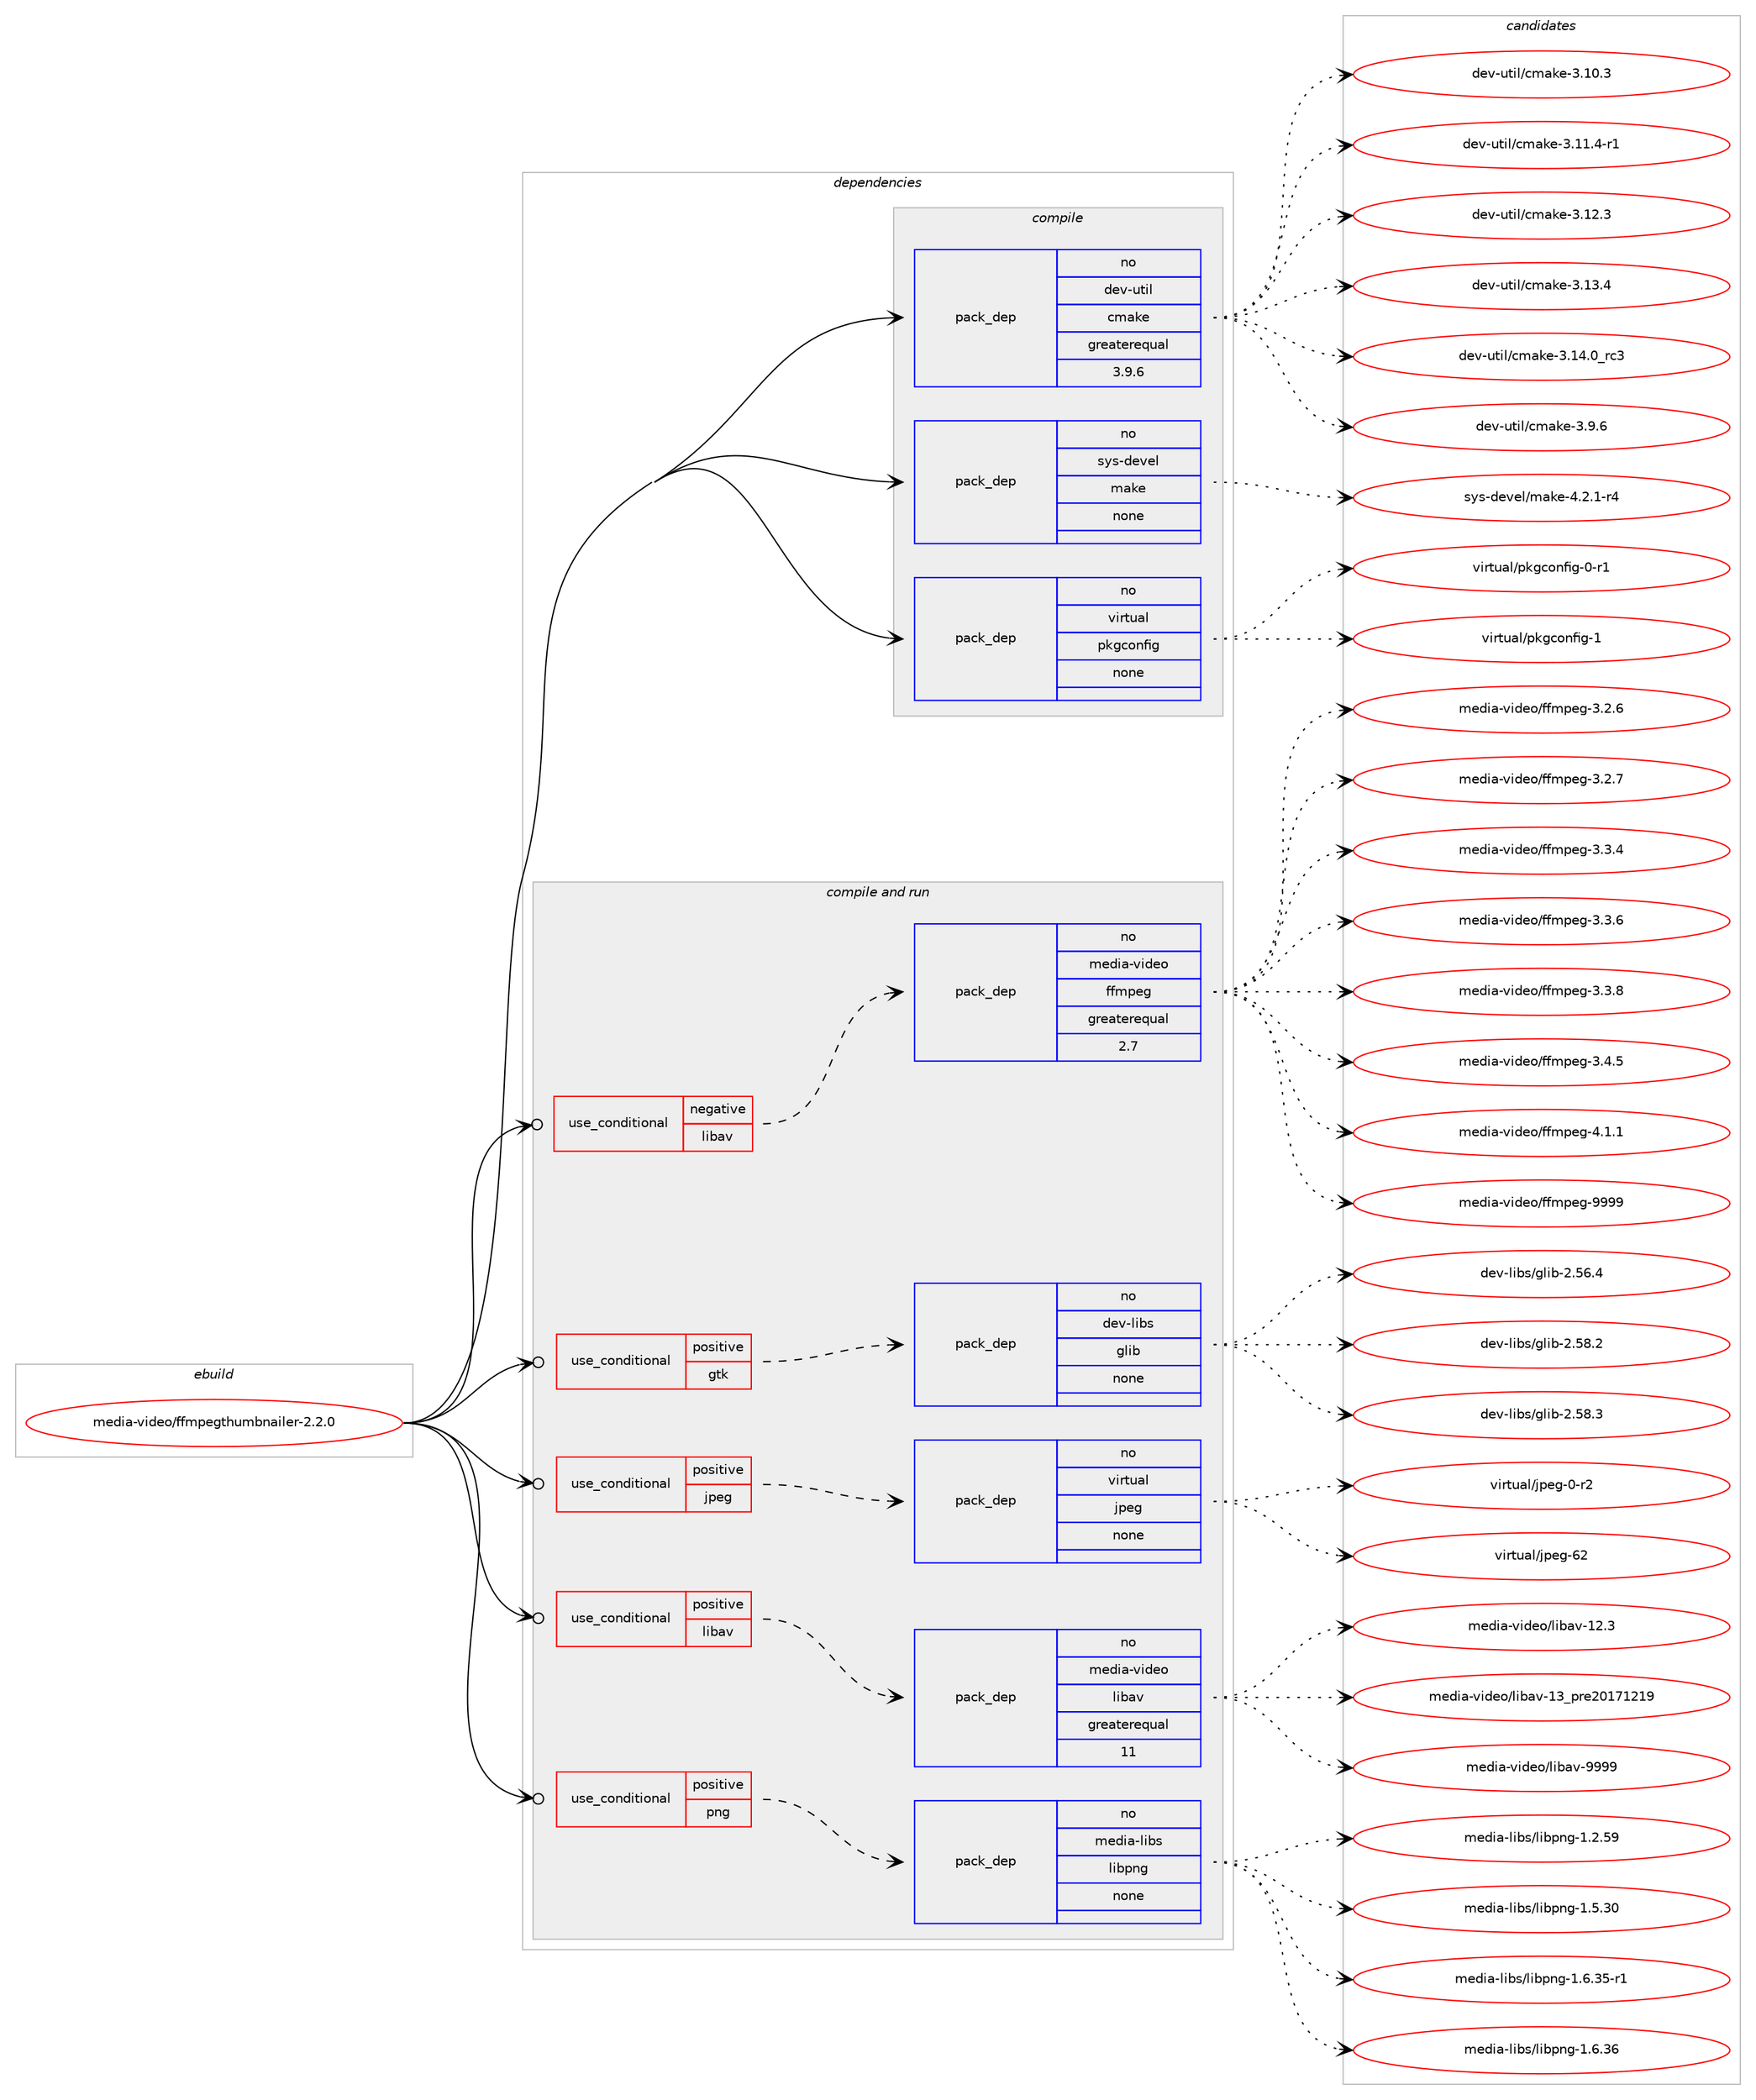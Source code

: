 digraph prolog {

# *************
# Graph options
# *************

newrank=true;
concentrate=true;
compound=true;
graph [rankdir=LR,fontname=Helvetica,fontsize=10,ranksep=1.5];#, ranksep=2.5, nodesep=0.2];
edge  [arrowhead=vee];
node  [fontname=Helvetica,fontsize=10];

# **********
# The ebuild
# **********

subgraph cluster_leftcol {
color=gray;
rank=same;
label=<<i>ebuild</i>>;
id [label="media-video/ffmpegthumbnailer-2.2.0", color=red, width=4, href="../media-video/ffmpegthumbnailer-2.2.0.svg"];
}

# ****************
# The dependencies
# ****************

subgraph cluster_midcol {
color=gray;
label=<<i>dependencies</i>>;
subgraph cluster_compile {
fillcolor="#eeeeee";
style=filled;
label=<<i>compile</i>>;
subgraph pack1170461 {
dependency1636986 [label=<<TABLE BORDER="0" CELLBORDER="1" CELLSPACING="0" CELLPADDING="4" WIDTH="220"><TR><TD ROWSPAN="6" CELLPADDING="30">pack_dep</TD></TR><TR><TD WIDTH="110">no</TD></TR><TR><TD>dev-util</TD></TR><TR><TD>cmake</TD></TR><TR><TD>greaterequal</TD></TR><TR><TD>3.9.6</TD></TR></TABLE>>, shape=none, color=blue];
}
id:e -> dependency1636986:w [weight=20,style="solid",arrowhead="vee"];
subgraph pack1170462 {
dependency1636987 [label=<<TABLE BORDER="0" CELLBORDER="1" CELLSPACING="0" CELLPADDING="4" WIDTH="220"><TR><TD ROWSPAN="6" CELLPADDING="30">pack_dep</TD></TR><TR><TD WIDTH="110">no</TD></TR><TR><TD>sys-devel</TD></TR><TR><TD>make</TD></TR><TR><TD>none</TD></TR><TR><TD></TD></TR></TABLE>>, shape=none, color=blue];
}
id:e -> dependency1636987:w [weight=20,style="solid",arrowhead="vee"];
subgraph pack1170463 {
dependency1636988 [label=<<TABLE BORDER="0" CELLBORDER="1" CELLSPACING="0" CELLPADDING="4" WIDTH="220"><TR><TD ROWSPAN="6" CELLPADDING="30">pack_dep</TD></TR><TR><TD WIDTH="110">no</TD></TR><TR><TD>virtual</TD></TR><TR><TD>pkgconfig</TD></TR><TR><TD>none</TD></TR><TR><TD></TD></TR></TABLE>>, shape=none, color=blue];
}
id:e -> dependency1636988:w [weight=20,style="solid",arrowhead="vee"];
}
subgraph cluster_compileandrun {
fillcolor="#eeeeee";
style=filled;
label=<<i>compile and run</i>>;
subgraph cond440101 {
dependency1636989 [label=<<TABLE BORDER="0" CELLBORDER="1" CELLSPACING="0" CELLPADDING="4"><TR><TD ROWSPAN="3" CELLPADDING="10">use_conditional</TD></TR><TR><TD>negative</TD></TR><TR><TD>libav</TD></TR></TABLE>>, shape=none, color=red];
subgraph pack1170464 {
dependency1636990 [label=<<TABLE BORDER="0" CELLBORDER="1" CELLSPACING="0" CELLPADDING="4" WIDTH="220"><TR><TD ROWSPAN="6" CELLPADDING="30">pack_dep</TD></TR><TR><TD WIDTH="110">no</TD></TR><TR><TD>media-video</TD></TR><TR><TD>ffmpeg</TD></TR><TR><TD>greaterequal</TD></TR><TR><TD>2.7</TD></TR></TABLE>>, shape=none, color=blue];
}
dependency1636989:e -> dependency1636990:w [weight=20,style="dashed",arrowhead="vee"];
}
id:e -> dependency1636989:w [weight=20,style="solid",arrowhead="odotvee"];
subgraph cond440102 {
dependency1636991 [label=<<TABLE BORDER="0" CELLBORDER="1" CELLSPACING="0" CELLPADDING="4"><TR><TD ROWSPAN="3" CELLPADDING="10">use_conditional</TD></TR><TR><TD>positive</TD></TR><TR><TD>gtk</TD></TR></TABLE>>, shape=none, color=red];
subgraph pack1170465 {
dependency1636992 [label=<<TABLE BORDER="0" CELLBORDER="1" CELLSPACING="0" CELLPADDING="4" WIDTH="220"><TR><TD ROWSPAN="6" CELLPADDING="30">pack_dep</TD></TR><TR><TD WIDTH="110">no</TD></TR><TR><TD>dev-libs</TD></TR><TR><TD>glib</TD></TR><TR><TD>none</TD></TR><TR><TD></TD></TR></TABLE>>, shape=none, color=blue];
}
dependency1636991:e -> dependency1636992:w [weight=20,style="dashed",arrowhead="vee"];
}
id:e -> dependency1636991:w [weight=20,style="solid",arrowhead="odotvee"];
subgraph cond440103 {
dependency1636993 [label=<<TABLE BORDER="0" CELLBORDER="1" CELLSPACING="0" CELLPADDING="4"><TR><TD ROWSPAN="3" CELLPADDING="10">use_conditional</TD></TR><TR><TD>positive</TD></TR><TR><TD>jpeg</TD></TR></TABLE>>, shape=none, color=red];
subgraph pack1170466 {
dependency1636994 [label=<<TABLE BORDER="0" CELLBORDER="1" CELLSPACING="0" CELLPADDING="4" WIDTH="220"><TR><TD ROWSPAN="6" CELLPADDING="30">pack_dep</TD></TR><TR><TD WIDTH="110">no</TD></TR><TR><TD>virtual</TD></TR><TR><TD>jpeg</TD></TR><TR><TD>none</TD></TR><TR><TD></TD></TR></TABLE>>, shape=none, color=blue];
}
dependency1636993:e -> dependency1636994:w [weight=20,style="dashed",arrowhead="vee"];
}
id:e -> dependency1636993:w [weight=20,style="solid",arrowhead="odotvee"];
subgraph cond440104 {
dependency1636995 [label=<<TABLE BORDER="0" CELLBORDER="1" CELLSPACING="0" CELLPADDING="4"><TR><TD ROWSPAN="3" CELLPADDING="10">use_conditional</TD></TR><TR><TD>positive</TD></TR><TR><TD>libav</TD></TR></TABLE>>, shape=none, color=red];
subgraph pack1170467 {
dependency1636996 [label=<<TABLE BORDER="0" CELLBORDER="1" CELLSPACING="0" CELLPADDING="4" WIDTH="220"><TR><TD ROWSPAN="6" CELLPADDING="30">pack_dep</TD></TR><TR><TD WIDTH="110">no</TD></TR><TR><TD>media-video</TD></TR><TR><TD>libav</TD></TR><TR><TD>greaterequal</TD></TR><TR><TD>11</TD></TR></TABLE>>, shape=none, color=blue];
}
dependency1636995:e -> dependency1636996:w [weight=20,style="dashed",arrowhead="vee"];
}
id:e -> dependency1636995:w [weight=20,style="solid",arrowhead="odotvee"];
subgraph cond440105 {
dependency1636997 [label=<<TABLE BORDER="0" CELLBORDER="1" CELLSPACING="0" CELLPADDING="4"><TR><TD ROWSPAN="3" CELLPADDING="10">use_conditional</TD></TR><TR><TD>positive</TD></TR><TR><TD>png</TD></TR></TABLE>>, shape=none, color=red];
subgraph pack1170468 {
dependency1636998 [label=<<TABLE BORDER="0" CELLBORDER="1" CELLSPACING="0" CELLPADDING="4" WIDTH="220"><TR><TD ROWSPAN="6" CELLPADDING="30">pack_dep</TD></TR><TR><TD WIDTH="110">no</TD></TR><TR><TD>media-libs</TD></TR><TR><TD>libpng</TD></TR><TR><TD>none</TD></TR><TR><TD></TD></TR></TABLE>>, shape=none, color=blue];
}
dependency1636997:e -> dependency1636998:w [weight=20,style="dashed",arrowhead="vee"];
}
id:e -> dependency1636997:w [weight=20,style="solid",arrowhead="odotvee"];
}
subgraph cluster_run {
fillcolor="#eeeeee";
style=filled;
label=<<i>run</i>>;
}
}

# **************
# The candidates
# **************

subgraph cluster_choices {
rank=same;
color=gray;
label=<<i>candidates</i>>;

subgraph choice1170461 {
color=black;
nodesep=1;
choice1001011184511711610510847991099710710145514649484651 [label="dev-util/cmake-3.10.3", color=red, width=4,href="../dev-util/cmake-3.10.3.svg"];
choice10010111845117116105108479910997107101455146494946524511449 [label="dev-util/cmake-3.11.4-r1", color=red, width=4,href="../dev-util/cmake-3.11.4-r1.svg"];
choice1001011184511711610510847991099710710145514649504651 [label="dev-util/cmake-3.12.3", color=red, width=4,href="../dev-util/cmake-3.12.3.svg"];
choice1001011184511711610510847991099710710145514649514652 [label="dev-util/cmake-3.13.4", color=red, width=4,href="../dev-util/cmake-3.13.4.svg"];
choice1001011184511711610510847991099710710145514649524648951149951 [label="dev-util/cmake-3.14.0_rc3", color=red, width=4,href="../dev-util/cmake-3.14.0_rc3.svg"];
choice10010111845117116105108479910997107101455146574654 [label="dev-util/cmake-3.9.6", color=red, width=4,href="../dev-util/cmake-3.9.6.svg"];
dependency1636986:e -> choice1001011184511711610510847991099710710145514649484651:w [style=dotted,weight="100"];
dependency1636986:e -> choice10010111845117116105108479910997107101455146494946524511449:w [style=dotted,weight="100"];
dependency1636986:e -> choice1001011184511711610510847991099710710145514649504651:w [style=dotted,weight="100"];
dependency1636986:e -> choice1001011184511711610510847991099710710145514649514652:w [style=dotted,weight="100"];
dependency1636986:e -> choice1001011184511711610510847991099710710145514649524648951149951:w [style=dotted,weight="100"];
dependency1636986:e -> choice10010111845117116105108479910997107101455146574654:w [style=dotted,weight="100"];
}
subgraph choice1170462 {
color=black;
nodesep=1;
choice1151211154510010111810110847109971071014552465046494511452 [label="sys-devel/make-4.2.1-r4", color=red, width=4,href="../sys-devel/make-4.2.1-r4.svg"];
dependency1636987:e -> choice1151211154510010111810110847109971071014552465046494511452:w [style=dotted,weight="100"];
}
subgraph choice1170463 {
color=black;
nodesep=1;
choice11810511411611797108471121071039911111010210510345484511449 [label="virtual/pkgconfig-0-r1", color=red, width=4,href="../virtual/pkgconfig-0-r1.svg"];
choice1181051141161179710847112107103991111101021051034549 [label="virtual/pkgconfig-1", color=red, width=4,href="../virtual/pkgconfig-1.svg"];
dependency1636988:e -> choice11810511411611797108471121071039911111010210510345484511449:w [style=dotted,weight="100"];
dependency1636988:e -> choice1181051141161179710847112107103991111101021051034549:w [style=dotted,weight="100"];
}
subgraph choice1170464 {
color=black;
nodesep=1;
choice109101100105974511810510010111147102102109112101103455146504654 [label="media-video/ffmpeg-3.2.6", color=red, width=4,href="../media-video/ffmpeg-3.2.6.svg"];
choice109101100105974511810510010111147102102109112101103455146504655 [label="media-video/ffmpeg-3.2.7", color=red, width=4,href="../media-video/ffmpeg-3.2.7.svg"];
choice109101100105974511810510010111147102102109112101103455146514652 [label="media-video/ffmpeg-3.3.4", color=red, width=4,href="../media-video/ffmpeg-3.3.4.svg"];
choice109101100105974511810510010111147102102109112101103455146514654 [label="media-video/ffmpeg-3.3.6", color=red, width=4,href="../media-video/ffmpeg-3.3.6.svg"];
choice109101100105974511810510010111147102102109112101103455146514656 [label="media-video/ffmpeg-3.3.8", color=red, width=4,href="../media-video/ffmpeg-3.3.8.svg"];
choice109101100105974511810510010111147102102109112101103455146524653 [label="media-video/ffmpeg-3.4.5", color=red, width=4,href="../media-video/ffmpeg-3.4.5.svg"];
choice109101100105974511810510010111147102102109112101103455246494649 [label="media-video/ffmpeg-4.1.1", color=red, width=4,href="../media-video/ffmpeg-4.1.1.svg"];
choice1091011001059745118105100101111471021021091121011034557575757 [label="media-video/ffmpeg-9999", color=red, width=4,href="../media-video/ffmpeg-9999.svg"];
dependency1636990:e -> choice109101100105974511810510010111147102102109112101103455146504654:w [style=dotted,weight="100"];
dependency1636990:e -> choice109101100105974511810510010111147102102109112101103455146504655:w [style=dotted,weight="100"];
dependency1636990:e -> choice109101100105974511810510010111147102102109112101103455146514652:w [style=dotted,weight="100"];
dependency1636990:e -> choice109101100105974511810510010111147102102109112101103455146514654:w [style=dotted,weight="100"];
dependency1636990:e -> choice109101100105974511810510010111147102102109112101103455146514656:w [style=dotted,weight="100"];
dependency1636990:e -> choice109101100105974511810510010111147102102109112101103455146524653:w [style=dotted,weight="100"];
dependency1636990:e -> choice109101100105974511810510010111147102102109112101103455246494649:w [style=dotted,weight="100"];
dependency1636990:e -> choice1091011001059745118105100101111471021021091121011034557575757:w [style=dotted,weight="100"];
}
subgraph choice1170465 {
color=black;
nodesep=1;
choice1001011184510810598115471031081059845504653544652 [label="dev-libs/glib-2.56.4", color=red, width=4,href="../dev-libs/glib-2.56.4.svg"];
choice1001011184510810598115471031081059845504653564650 [label="dev-libs/glib-2.58.2", color=red, width=4,href="../dev-libs/glib-2.58.2.svg"];
choice1001011184510810598115471031081059845504653564651 [label="dev-libs/glib-2.58.3", color=red, width=4,href="../dev-libs/glib-2.58.3.svg"];
dependency1636992:e -> choice1001011184510810598115471031081059845504653544652:w [style=dotted,weight="100"];
dependency1636992:e -> choice1001011184510810598115471031081059845504653564650:w [style=dotted,weight="100"];
dependency1636992:e -> choice1001011184510810598115471031081059845504653564651:w [style=dotted,weight="100"];
}
subgraph choice1170466 {
color=black;
nodesep=1;
choice118105114116117971084710611210110345484511450 [label="virtual/jpeg-0-r2", color=red, width=4,href="../virtual/jpeg-0-r2.svg"];
choice1181051141161179710847106112101103455450 [label="virtual/jpeg-62", color=red, width=4,href="../virtual/jpeg-62.svg"];
dependency1636994:e -> choice118105114116117971084710611210110345484511450:w [style=dotted,weight="100"];
dependency1636994:e -> choice1181051141161179710847106112101103455450:w [style=dotted,weight="100"];
}
subgraph choice1170467 {
color=black;
nodesep=1;
choice10910110010597451181051001011114710810598971184549504651 [label="media-video/libav-12.3", color=red, width=4,href="../media-video/libav-12.3.svg"];
choice1091011001059745118105100101111471081059897118454951951121141015048495549504957 [label="media-video/libav-13_pre20171219", color=red, width=4,href="../media-video/libav-13_pre20171219.svg"];
choice10910110010597451181051001011114710810598971184557575757 [label="media-video/libav-9999", color=red, width=4,href="../media-video/libav-9999.svg"];
dependency1636996:e -> choice10910110010597451181051001011114710810598971184549504651:w [style=dotted,weight="100"];
dependency1636996:e -> choice1091011001059745118105100101111471081059897118454951951121141015048495549504957:w [style=dotted,weight="100"];
dependency1636996:e -> choice10910110010597451181051001011114710810598971184557575757:w [style=dotted,weight="100"];
}
subgraph choice1170468 {
color=black;
nodesep=1;
choice109101100105974510810598115471081059811211010345494650465357 [label="media-libs/libpng-1.2.59", color=red, width=4,href="../media-libs/libpng-1.2.59.svg"];
choice109101100105974510810598115471081059811211010345494653465148 [label="media-libs/libpng-1.5.30", color=red, width=4,href="../media-libs/libpng-1.5.30.svg"];
choice1091011001059745108105981154710810598112110103454946544651534511449 [label="media-libs/libpng-1.6.35-r1", color=red, width=4,href="../media-libs/libpng-1.6.35-r1.svg"];
choice109101100105974510810598115471081059811211010345494654465154 [label="media-libs/libpng-1.6.36", color=red, width=4,href="../media-libs/libpng-1.6.36.svg"];
dependency1636998:e -> choice109101100105974510810598115471081059811211010345494650465357:w [style=dotted,weight="100"];
dependency1636998:e -> choice109101100105974510810598115471081059811211010345494653465148:w [style=dotted,weight="100"];
dependency1636998:e -> choice1091011001059745108105981154710810598112110103454946544651534511449:w [style=dotted,weight="100"];
dependency1636998:e -> choice109101100105974510810598115471081059811211010345494654465154:w [style=dotted,weight="100"];
}
}

}
